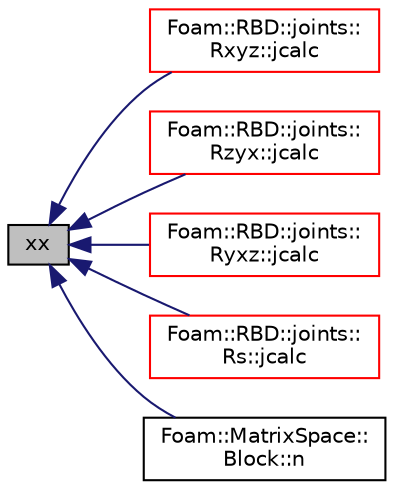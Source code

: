 digraph "xx"
{
  bgcolor="transparent";
  edge [fontname="Helvetica",fontsize="10",labelfontname="Helvetica",labelfontsize="10"];
  node [fontname="Helvetica",fontsize="10",shape=record];
  rankdir="LR";
  Node1 [label="xx",height=0.2,width=0.4,color="black", fillcolor="grey75", style="filled", fontcolor="black"];
  Node1 -> Node2 [dir="back",color="midnightblue",fontsize="10",style="solid",fontname="Helvetica"];
  Node2 [label="Foam::RBD::joints::\lRxyz::jcalc",height=0.2,width=0.4,color="red",URL="$a02287.html#a0f30a9a9c09b33bd32b1bb61ab5a132a",tooltip="Update the model state for this joint. "];
  Node1 -> Node3 [dir="back",color="midnightblue",fontsize="10",style="solid",fontname="Helvetica"];
  Node3 [label="Foam::RBD::joints::\lRzyx::jcalc",height=0.2,width=0.4,color="red",URL="$a02291.html#a0f30a9a9c09b33bd32b1bb61ab5a132a",tooltip="Update the model state for this joint. "];
  Node1 -> Node4 [dir="back",color="midnightblue",fontsize="10",style="solid",fontname="Helvetica"];
  Node4 [label="Foam::RBD::joints::\lRyxz::jcalc",height=0.2,width=0.4,color="red",URL="$a02289.html#a0f30a9a9c09b33bd32b1bb61ab5a132a",tooltip="Update the model state for this joint. "];
  Node1 -> Node5 [dir="back",color="midnightblue",fontsize="10",style="solid",fontname="Helvetica"];
  Node5 [label="Foam::RBD::joints::\lRs::jcalc",height=0.2,width=0.4,color="red",URL="$a02285.html#a0f30a9a9c09b33bd32b1bb61ab5a132a",tooltip="Update the model state for this joint. "];
  Node1 -> Node6 [dir="back",color="midnightblue",fontsize="10",style="solid",fontname="Helvetica"];
  Node6 [label="Foam::MatrixSpace::\lBlock::n",height=0.2,width=0.4,color="black",URL="$a00138.html#a4fc34aace053a3fa25b880653b83fafa",tooltip="Return the number of columns in the block. "];
}
